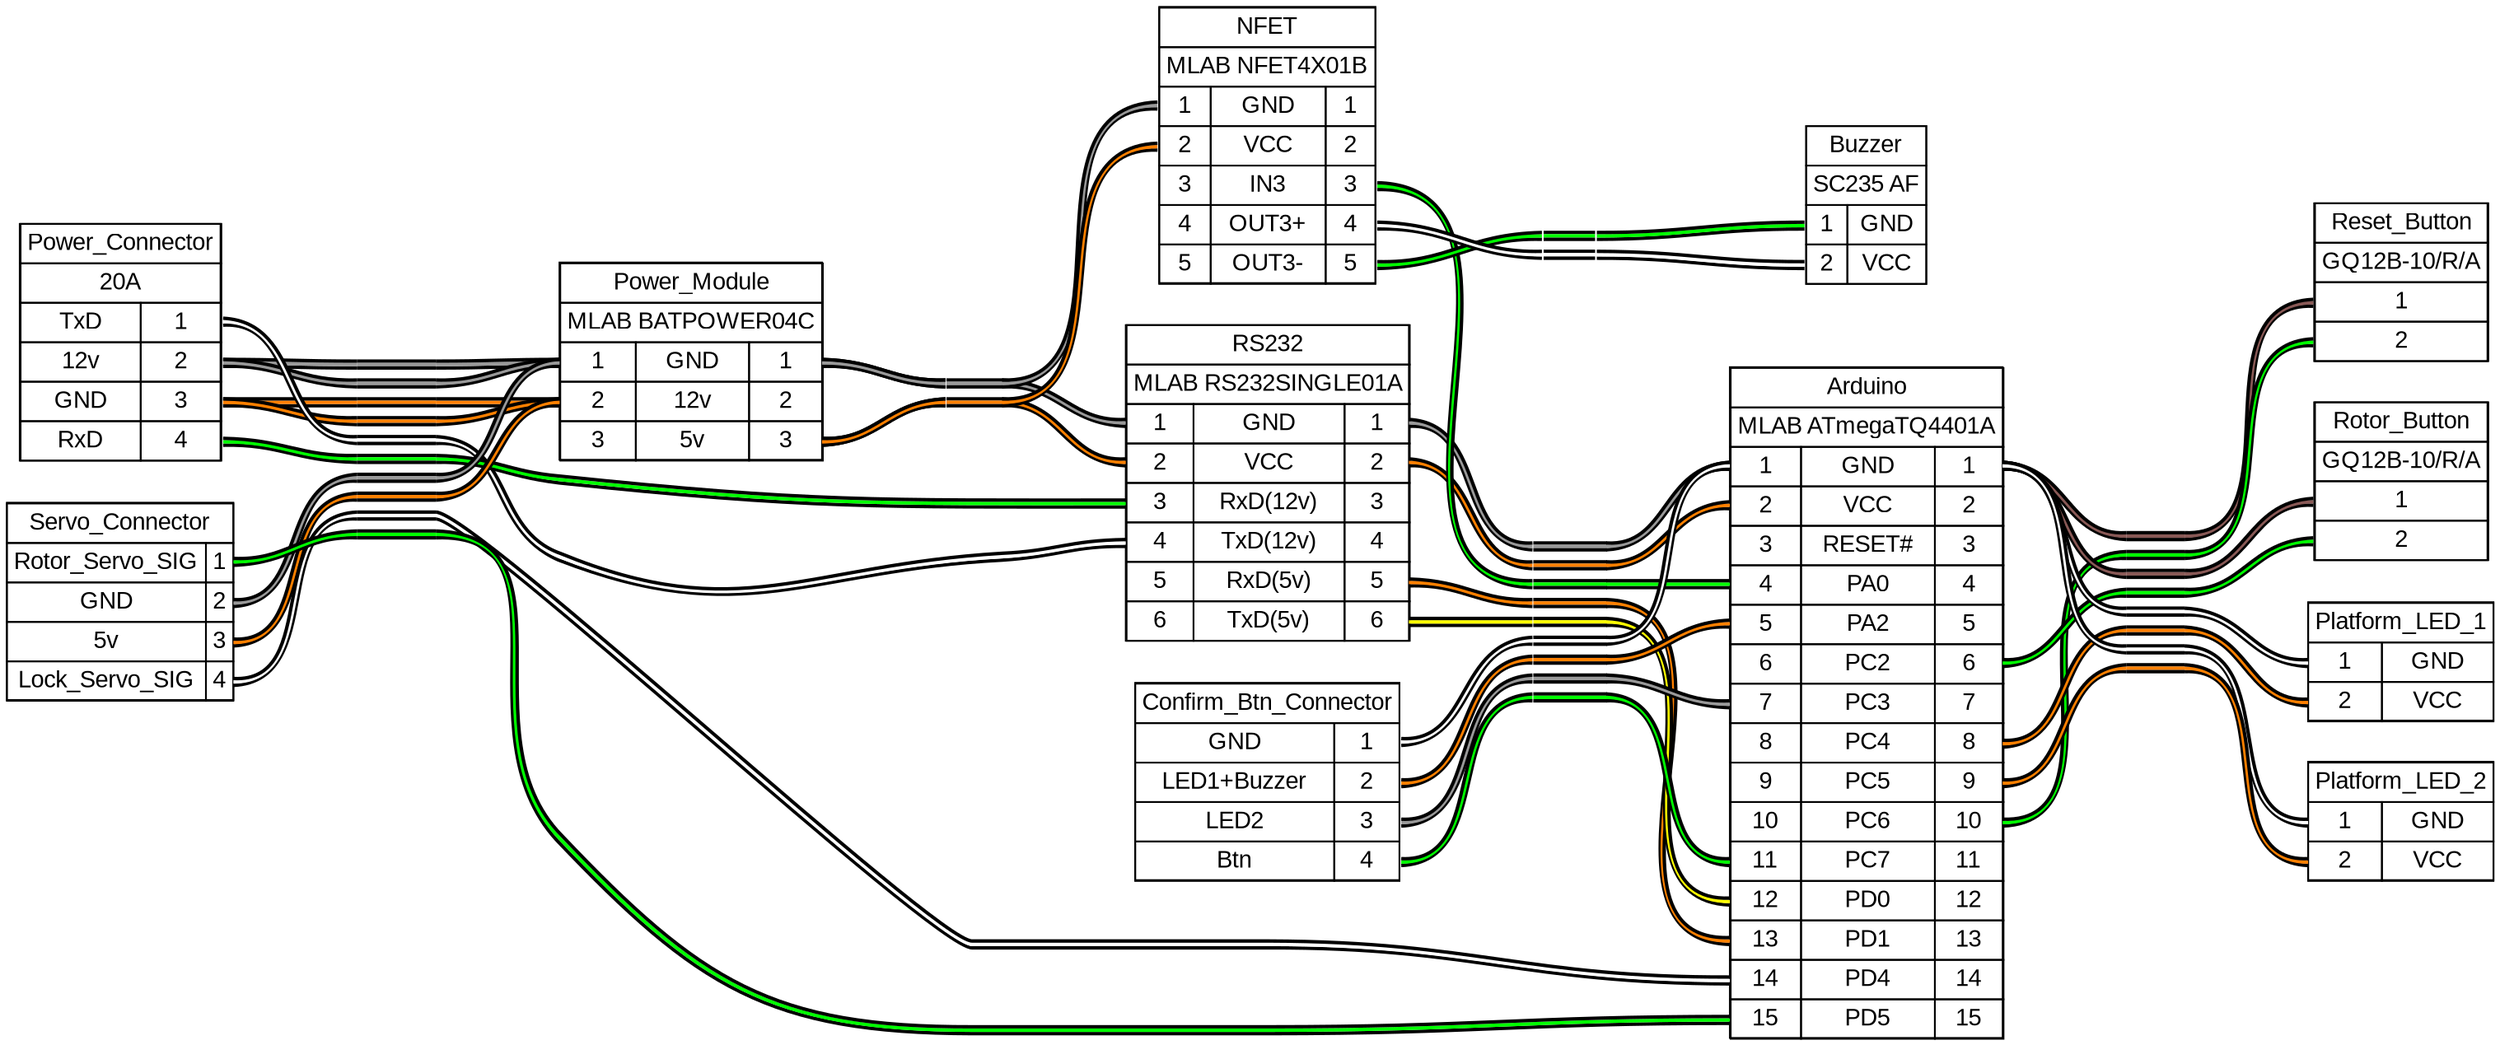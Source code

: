 graph {
// Graph generated by WireViz 0.3.2
// https://github.com/formatc1702/WireViz
	graph [bgcolor="#FFFFFF" fontname=arial nodesep=0.33 rankdir=LR ranksep=1]
	node [fillcolor="#FFFFFF" fontname=arial height=0 margin=0 shape=none style=filled width=0]
	edge [fontname=arial style=bold]
	Power_Connector [label=<
<table border="0" cellspacing="0" cellpadding="0">
 <tr><td>
  <table border="0" cellspacing="0" cellpadding="3" cellborder="1"><tr>
   <td balign="left">Power_Connector</td>
  </tr></table>
 </td></tr>
 <tr><td>
  <table border="0" cellspacing="0" cellpadding="3" cellborder="1"><tr>
   <td balign="left">20A</td>
  </tr></table>
 </td></tr>
 <tr><td>
  <table border="0" cellspacing="0" cellpadding="3" cellborder="1">
   <tr>
    <td>TxD</td>
    <td port="p1r">1</td>
   </tr>
   <tr>
    <td>12v</td>
    <td port="p2r">2</td>
   </tr>
   <tr>
    <td>GND</td>
    <td port="p3r">3</td>
   </tr>
   <tr>
    <td>RxD</td>
    <td port="p4r">4</td>
   </tr>
  </table>
 </td></tr>
</table>
> fillcolor="#FFFFFF" shape=box style=filled]
	RS232 [label=<
<table border="0" cellspacing="0" cellpadding="0">
 <tr><td>
  <table border="0" cellspacing="0" cellpadding="3" cellborder="1"><tr>
   <td balign="left">RS232</td>
  </tr></table>
 </td></tr>
 <tr><td>
  <table border="0" cellspacing="0" cellpadding="3" cellborder="1"><tr>
   <td balign="left">MLAB RS232SINGLE01A</td>
  </tr></table>
 </td></tr>
 <tr><td>
  <table border="0" cellspacing="0" cellpadding="3" cellborder="1">
   <tr>
    <td port="p1l">1</td>
    <td>GND</td>
    <td port="p1r">1</td>
   </tr>
   <tr>
    <td port="p2l">2</td>
    <td>VCC</td>
    <td port="p2r">2</td>
   </tr>
   <tr>
    <td port="p3l">3</td>
    <td>RxD(12v)</td>
    <td port="p3r">3</td>
   </tr>
   <tr>
    <td port="p4l">4</td>
    <td>TxD(12v)</td>
    <td port="p4r">4</td>
   </tr>
   <tr>
    <td port="p5l">5</td>
    <td>RxD(5v)</td>
    <td port="p5r">5</td>
   </tr>
   <tr>
    <td port="p6l">6</td>
    <td>TxD(5v)</td>
    <td port="p6r">6</td>
   </tr>
  </table>
 </td></tr>
</table>
> fillcolor="#FFFFFF" shape=box style=filled]
	Power_Module [label=<
<table border="0" cellspacing="0" cellpadding="0">
 <tr><td>
  <table border="0" cellspacing="0" cellpadding="3" cellborder="1"><tr>
   <td balign="left">Power_Module</td>
  </tr></table>
 </td></tr>
 <tr><td>
  <table border="0" cellspacing="0" cellpadding="3" cellborder="1"><tr>
   <td balign="left">MLAB BATPOWER04C</td>
  </tr></table>
 </td></tr>
 <tr><td>
  <table border="0" cellspacing="0" cellpadding="3" cellborder="1">
   <tr>
    <td port="p1l">1</td>
    <td>GND</td>
    <td port="p1r">1</td>
   </tr>
   <tr>
    <td port="p2l">2</td>
    <td>12v</td>
    <td port="p2r">2</td>
   </tr>
   <tr>
    <td port="p3l">3</td>
    <td>5v</td>
    <td port="p3r">3</td>
   </tr>
  </table>
 </td></tr>
</table>
> fillcolor="#FFFFFF" shape=box style=filled]
	Arduino [label=<
<table border="0" cellspacing="0" cellpadding="0">
 <tr><td>
  <table border="0" cellspacing="0" cellpadding="3" cellborder="1"><tr>
   <td balign="left">Arduino</td>
  </tr></table>
 </td></tr>
 <tr><td>
  <table border="0" cellspacing="0" cellpadding="3" cellborder="1"><tr>
   <td balign="left">MLAB ATmegaTQ4401A</td>
  </tr></table>
 </td></tr>
 <tr><td>
  <table border="0" cellspacing="0" cellpadding="3" cellborder="1">
   <tr>
    <td port="p1l">1</td>
    <td>GND</td>
    <td port="p1r">1</td>
   </tr>
   <tr>
    <td port="p2l">2</td>
    <td>VCC</td>
    <td port="p2r">2</td>
   </tr>
   <tr>
    <td port="p3l">3</td>
    <td>RESET#</td>
    <td port="p3r">3</td>
   </tr>
   <tr>
    <td port="p4l">4</td>
    <td>PA0</td>
    <td port="p4r">4</td>
   </tr>
   <tr>
    <td port="p5l">5</td>
    <td>PA2</td>
    <td port="p5r">5</td>
   </tr>
   <tr>
    <td port="p6l">6</td>
    <td>PC2</td>
    <td port="p6r">6</td>
   </tr>
   <tr>
    <td port="p7l">7</td>
    <td>PC3</td>
    <td port="p7r">7</td>
   </tr>
   <tr>
    <td port="p8l">8</td>
    <td>PC4</td>
    <td port="p8r">8</td>
   </tr>
   <tr>
    <td port="p9l">9</td>
    <td>PC5</td>
    <td port="p9r">9</td>
   </tr>
   <tr>
    <td port="p10l">10</td>
    <td>PC6</td>
    <td port="p10r">10</td>
   </tr>
   <tr>
    <td port="p11l">11</td>
    <td>PC7</td>
    <td port="p11r">11</td>
   </tr>
   <tr>
    <td port="p12l">12</td>
    <td>PD0</td>
    <td port="p12r">12</td>
   </tr>
   <tr>
    <td port="p13l">13</td>
    <td>PD1</td>
    <td port="p13r">13</td>
   </tr>
   <tr>
    <td port="p14l">14</td>
    <td>PD4</td>
    <td port="p14r">14</td>
   </tr>
   <tr>
    <td port="p15l">15</td>
    <td>PD5</td>
    <td port="p15r">15</td>
   </tr>
  </table>
 </td></tr>
</table>
> fillcolor="#FFFFFF" shape=box style=filled]
	NFET [label=<
<table border="0" cellspacing="0" cellpadding="0">
 <tr><td>
  <table border="0" cellspacing="0" cellpadding="3" cellborder="1"><tr>
   <td balign="left">NFET</td>
  </tr></table>
 </td></tr>
 <tr><td>
  <table border="0" cellspacing="0" cellpadding="3" cellborder="1"><tr>
   <td balign="left">MLAB NFET4X01B</td>
  </tr></table>
 </td></tr>
 <tr><td>
  <table border="0" cellspacing="0" cellpadding="3" cellborder="1">
   <tr>
    <td port="p1l">1</td>
    <td>GND</td>
    <td port="p1r">1</td>
   </tr>
   <tr>
    <td port="p2l">2</td>
    <td>VCC</td>
    <td port="p2r">2</td>
   </tr>
   <tr>
    <td port="p3l">3</td>
    <td>IN3</td>
    <td port="p3r">3</td>
   </tr>
   <tr>
    <td port="p4l">4</td>
    <td>OUT3+</td>
    <td port="p4r">4</td>
   </tr>
   <tr>
    <td port="p5l">5</td>
    <td>OUT3-</td>
    <td port="p5r">5</td>
   </tr>
  </table>
 </td></tr>
</table>
> fillcolor="#FFFFFF" shape=box style=filled]
	Buzzer [label=<
<table border="0" cellspacing="0" cellpadding="0">
 <tr><td>
  <table border="0" cellspacing="0" cellpadding="3" cellborder="1"><tr>
   <td balign="left">Buzzer</td>
  </tr></table>
 </td></tr>
 <tr><td>
  <table border="0" cellspacing="0" cellpadding="3" cellborder="1"><tr>
   <td balign="left">SC235 AF</td>
  </tr></table>
 </td></tr>
 <tr><td>
  <table border="0" cellspacing="0" cellpadding="3" cellborder="1">
   <tr>
    <td port="p1l">1</td>
    <td>GND</td>
   </tr>
   <tr>
    <td port="p2l">2</td>
    <td>VCC</td>
   </tr>
  </table>
 </td></tr>
</table>
> fillcolor="#FFFFFF" shape=box style=filled]
	Reset_Button [label=<
<table border="0" cellspacing="0" cellpadding="0">
 <tr><td>
  <table border="0" cellspacing="0" cellpadding="3" cellborder="1"><tr>
   <td balign="left">Reset_Button</td>
  </tr></table>
 </td></tr>
 <tr><td>
  <table border="0" cellspacing="0" cellpadding="3" cellborder="1"><tr>
   <td balign="left">GQ12B-10/R/A</td>
  </tr></table>
 </td></tr>
 <tr><td>
  <table border="0" cellspacing="0" cellpadding="3" cellborder="1">
   <tr>
    <td port="p1l">1</td>
   </tr>
   <tr>
    <td port="p2l">2</td>
   </tr>
  </table>
 </td></tr>
</table>
> fillcolor="#FFFFFF" shape=box style=filled]
	Rotor_Button [label=<
<table border="0" cellspacing="0" cellpadding="0">
 <tr><td>
  <table border="0" cellspacing="0" cellpadding="3" cellborder="1"><tr>
   <td balign="left">Rotor_Button</td>
  </tr></table>
 </td></tr>
 <tr><td>
  <table border="0" cellspacing="0" cellpadding="3" cellborder="1"><tr>
   <td balign="left">GQ12B-10/R/A</td>
  </tr></table>
 </td></tr>
 <tr><td>
  <table border="0" cellspacing="0" cellpadding="3" cellborder="1">
   <tr>
    <td port="p1l">1</td>
   </tr>
   <tr>
    <td port="p2l">2</td>
   </tr>
  </table>
 </td></tr>
</table>
> fillcolor="#FFFFFF" shape=box style=filled]
	Platform_LED_1 [label=<
<table border="0" cellspacing="0" cellpadding="0">
 <tr><td>
  <table border="0" cellspacing="0" cellpadding="3" cellborder="1"><tr>
   <td balign="left">Platform_LED_1</td>
  </tr></table>
 </td></tr>
 <tr><td>
  <table border="0" cellspacing="0" cellpadding="3" cellborder="1">
   <tr>
    <td port="p1l">1</td>
    <td>GND</td>
   </tr>
   <tr>
    <td port="p2l">2</td>
    <td>VCC</td>
   </tr>
  </table>
 </td></tr>
</table>
> fillcolor="#FFFFFF" shape=box style=filled]
	Platform_LED_2 [label=<
<table border="0" cellspacing="0" cellpadding="0">
 <tr><td>
  <table border="0" cellspacing="0" cellpadding="3" cellborder="1"><tr>
   <td balign="left">Platform_LED_2</td>
  </tr></table>
 </td></tr>
 <tr><td>
  <table border="0" cellspacing="0" cellpadding="3" cellborder="1">
   <tr>
    <td port="p1l">1</td>
    <td>GND</td>
   </tr>
   <tr>
    <td port="p2l">2</td>
    <td>VCC</td>
   </tr>
  </table>
 </td></tr>
</table>
> fillcolor="#FFFFFF" shape=box style=filled]
	Servo_Connector [label=<
<table border="0" cellspacing="0" cellpadding="0">
 <tr><td>
  <table border="0" cellspacing="0" cellpadding="3" cellborder="1"><tr>
   <td balign="left">Servo_Connector</td>
  </tr></table>
 </td></tr>
 <tr><td>
  <table border="0" cellspacing="0" cellpadding="3" cellborder="1">
   <tr>
    <td>Rotor_Servo_SIG</td>
    <td port="p1r">1</td>
   </tr>
   <tr>
    <td>GND</td>
    <td port="p2r">2</td>
   </tr>
   <tr>
    <td>5v</td>
    <td port="p3r">3</td>
   </tr>
   <tr>
    <td>Lock_Servo_SIG</td>
    <td port="p4r">4</td>
   </tr>
  </table>
 </td></tr>
</table>
> fillcolor="#FFFFFF" shape=box style=filled]
	Confirm_Btn_Connector [label=<
<table border="0" cellspacing="0" cellpadding="0">
 <tr><td>
  <table border="0" cellspacing="0" cellpadding="3" cellborder="1"><tr>
   <td balign="left">Confirm_Btn_Connector</td>
  </tr></table>
 </td></tr>
 <tr><td>
  <table border="0" cellspacing="0" cellpadding="3" cellborder="1">
   <tr>
    <td>GND</td>
    <td port="p1r">1</td>
   </tr>
   <tr>
    <td>LED1+Buzzer</td>
    <td port="p2r">2</td>
   </tr>
   <tr>
    <td>LED2</td>
    <td port="p3r">3</td>
   </tr>
   <tr>
    <td>Btn</td>
    <td port="p4r">4</td>
   </tr>
  </table>
 </td></tr>
</table>
> fillcolor="#FFFFFF" shape=box style=filled]
	edge [color="#000000:#999999:#000000"]
	Power_Connector:p2r:e -- PW_1:w1:w
	PW_1:w1:e -- Power_Module:p1l:w
	edge [color="#000000:#999999:#000000"]
	Power_Connector:p2r:e -- PW_1:w2:w
	PW_1:w2:e -- Power_Module:p1l:w
	edge [color="#000000:#ff8000:#000000"]
	Power_Connector:p3r:e -- PW_1:w3:w
	PW_1:w3:e -- Power_Module:p2l:w
	edge [color="#000000:#ff8000:#000000"]
	Power_Connector:p3r:e -- PW_1:w4:w
	PW_1:w4:e -- Power_Module:p2l:w
	edge [color="#000000:#ffffff:#000000"]
	Power_Connector:p1r:e -- PW_1:w5:w
	PW_1:w5:e -- RS232:p4l:w
	edge [color="#000000:#00ff00:#000000"]
	Power_Connector:p4r:e -- PW_1:w6:w
	PW_1:w6:e -- RS232:p3l:w
	edge [color="#000000:#999999:#000000"]
	Servo_Connector:p2r:e -- PW_1:w7:w
	PW_1:w7:e -- Power_Module:p1l:w
	edge [color="#000000:#ff8000:#000000"]
	Servo_Connector:p3r:e -- PW_1:w8:w
	PW_1:w8:e -- Power_Module:p2l:w
	edge [color="#000000:#ffffff:#000000"]
	Servo_Connector:p4r:e -- PW_1:w9:w
	PW_1:w9:e -- Arduino:p14l:w
	edge [color="#000000:#00ff00:#000000"]
	Servo_Connector:p1r:e -- PW_1:w10:w
	PW_1:w10:e -- Arduino:p15l:w
	PW_1 [label=<
<table border="0" cellspacing="0" cellpadding="0">
 <tr><td>
  <table border="0" cellspacing="0" cellborder="0">
   <tr><td>&nbsp;</td></tr>
   <tr>
    <td>Power_Connector:2:12v</td>
    <td>
     1:GY
    </td>
    <td>Power_Module:1:GND</td>
   </tr>
   <tr>
    <td colspan="3" border="0" cellspacing="0" cellpadding="0" port="w1" height="6">
     <table cellspacing="0" cellborder="0" border="0">
      <tr><td colspan="3" cellpadding="0" height="2" bgcolor="#000000" border="0"></td></tr>
      <tr><td colspan="3" cellpadding="0" height="2" bgcolor="#999999" border="0"></td></tr>
      <tr><td colspan="3" cellpadding="0" height="2" bgcolor="#000000" border="0"></td></tr>
     </table>
    </td>
   </tr>
   <tr>
    <td>Power_Connector:2:12v</td>
    <td>
     2:GY
    </td>
    <td>Power_Module:1:GND</td>
   </tr>
   <tr>
    <td colspan="3" border="0" cellspacing="0" cellpadding="0" port="w2" height="6">
     <table cellspacing="0" cellborder="0" border="0">
      <tr><td colspan="3" cellpadding="0" height="2" bgcolor="#000000" border="0"></td></tr>
      <tr><td colspan="3" cellpadding="0" height="2" bgcolor="#999999" border="0"></td></tr>
      <tr><td colspan="3" cellpadding="0" height="2" bgcolor="#000000" border="0"></td></tr>
     </table>
    </td>
   </tr>
   <tr>
    <td>Power_Connector:3:GND</td>
    <td>
     3:OG
    </td>
    <td>Power_Module:2:12v</td>
   </tr>
   <tr>
    <td colspan="3" border="0" cellspacing="0" cellpadding="0" port="w3" height="6">
     <table cellspacing="0" cellborder="0" border="0">
      <tr><td colspan="3" cellpadding="0" height="2" bgcolor="#000000" border="0"></td></tr>
      <tr><td colspan="3" cellpadding="0" height="2" bgcolor="#ff8000" border="0"></td></tr>
      <tr><td colspan="3" cellpadding="0" height="2" bgcolor="#000000" border="0"></td></tr>
     </table>
    </td>
   </tr>
   <tr>
    <td>Power_Connector:3:GND</td>
    <td>
     4:OG
    </td>
    <td>Power_Module:2:12v</td>
   </tr>
   <tr>
    <td colspan="3" border="0" cellspacing="0" cellpadding="0" port="w4" height="6">
     <table cellspacing="0" cellborder="0" border="0">
      <tr><td colspan="3" cellpadding="0" height="2" bgcolor="#000000" border="0"></td></tr>
      <tr><td colspan="3" cellpadding="0" height="2" bgcolor="#ff8000" border="0"></td></tr>
      <tr><td colspan="3" cellpadding="0" height="2" bgcolor="#000000" border="0"></td></tr>
     </table>
    </td>
   </tr>
   <tr>
    <td>Power_Connector:1:TxD</td>
    <td>
     5:WH
    </td>
    <td>RS232:4:TxD(12v)</td>
   </tr>
   <tr>
    <td colspan="3" border="0" cellspacing="0" cellpadding="0" port="w5" height="6">
     <table cellspacing="0" cellborder="0" border="0">
      <tr><td colspan="3" cellpadding="0" height="2" bgcolor="#000000" border="0"></td></tr>
      <tr><td colspan="3" cellpadding="0" height="2" bgcolor="#ffffff" border="0"></td></tr>
      <tr><td colspan="3" cellpadding="0" height="2" bgcolor="#000000" border="0"></td></tr>
     </table>
    </td>
   </tr>
   <tr>
    <td>Power_Connector:4:RxD</td>
    <td>
     6:GN
    </td>
    <td>RS232:3:RxD(12v)</td>
   </tr>
   <tr>
    <td colspan="3" border="0" cellspacing="0" cellpadding="0" port="w6" height="6">
     <table cellspacing="0" cellborder="0" border="0">
      <tr><td colspan="3" cellpadding="0" height="2" bgcolor="#000000" border="0"></td></tr>
      <tr><td colspan="3" cellpadding="0" height="2" bgcolor="#00ff00" border="0"></td></tr>
      <tr><td colspan="3" cellpadding="0" height="2" bgcolor="#000000" border="0"></td></tr>
     </table>
    </td>
   </tr>
   <tr>
    <td>Servo_Connector:2:GND</td>
    <td>
     7:GY
    </td>
    <td>Power_Module:1:GND</td>
   </tr>
   <tr>
    <td colspan="3" border="0" cellspacing="0" cellpadding="0" port="w7" height="6">
     <table cellspacing="0" cellborder="0" border="0">
      <tr><td colspan="3" cellpadding="0" height="2" bgcolor="#000000" border="0"></td></tr>
      <tr><td colspan="3" cellpadding="0" height="2" bgcolor="#999999" border="0"></td></tr>
      <tr><td colspan="3" cellpadding="0" height="2" bgcolor="#000000" border="0"></td></tr>
     </table>
    </td>
   </tr>
   <tr>
    <td>Servo_Connector:3:5v</td>
    <td>
     8:OG
    </td>
    <td>Power_Module:2:12v</td>
   </tr>
   <tr>
    <td colspan="3" border="0" cellspacing="0" cellpadding="0" port="w8" height="6">
     <table cellspacing="0" cellborder="0" border="0">
      <tr><td colspan="3" cellpadding="0" height="2" bgcolor="#000000" border="0"></td></tr>
      <tr><td colspan="3" cellpadding="0" height="2" bgcolor="#ff8000" border="0"></td></tr>
      <tr><td colspan="3" cellpadding="0" height="2" bgcolor="#000000" border="0"></td></tr>
     </table>
    </td>
   </tr>
   <tr>
    <td>Servo_Connector:4:Lock_Servo_SIG</td>
    <td>
     9:WH
    </td>
    <td>Arduino:14:PD4</td>
   </tr>
   <tr>
    <td colspan="3" border="0" cellspacing="0" cellpadding="0" port="w9" height="6">
     <table cellspacing="0" cellborder="0" border="0">
      <tr><td colspan="3" cellpadding="0" height="2" bgcolor="#000000" border="0"></td></tr>
      <tr><td colspan="3" cellpadding="0" height="2" bgcolor="#ffffff" border="0"></td></tr>
      <tr><td colspan="3" cellpadding="0" height="2" bgcolor="#000000" border="0"></td></tr>
     </table>
    </td>
   </tr>
   <tr>
    <td>Servo_Connector:1:Rotor_Servo_SIG</td>
    <td>
     10:GN
    </td>
    <td>Arduino:15:PD5</td>
   </tr>
   <tr>
    <td colspan="3" border="0" cellspacing="0" cellpadding="0" port="w10" height="6">
     <table cellspacing="0" cellborder="0" border="0">
      <tr><td colspan="3" cellpadding="0" height="2" bgcolor="#000000" border="0"></td></tr>
      <tr><td colspan="3" cellpadding="0" height="2" bgcolor="#00ff00" border="0"></td></tr>
      <tr><td colspan="3" cellpadding="0" height="2" bgcolor="#000000" border="0"></td></tr>
     </table>
    </td>
   </tr>
   <tr><td>&nbsp;</td></tr>
  </table>
 </td></tr>
</table>
> fillcolor="#FFFFFF" shape=none style=filled fontsize=0.1 fontcolor=white]
	edge [color="#000000:#999999:#000000"]
	Power_Module:p1r:e -- PW_2:w1:w
	PW_2:w1:e -- RS232:p1l:w
	edge [color="#000000:#ff8000:#000000"]
	Power_Module:p3r:e -- PW_2:w2:w
	PW_2:w2:e -- RS232:p2l:w
	edge [color="#000000:#999999:#000000"]
	Power_Module:p1r:e -- PW_2:w1:w
	PW_2:w1:e -- NFET:p1l:w
	edge [color="#000000:#ff8000:#000000"]
	Power_Module:p3r:e -- PW_2:w2:w
	PW_2:w2:e -- NFET:p2l:w
	PW_2 [label=<
<table border="0" cellspacing="0" cellpadding="0">
 <tr><td>
  <table border="0" cellspacing="0" cellborder="0">
   <tr><td>&nbsp;</td></tr>
   <tr>
    <td>Power_Module:1:GND</td>
    <td>
     1:GY
    </td>
    <td>RS232:1:GND</td>
   </tr>
   <tr>
    <td colspan="3" border="0" cellspacing="0" cellpadding="0" port="w1" height="6">
     <table cellspacing="0" cellborder="0" border="0">
      <tr><td colspan="3" cellpadding="0" height="2" bgcolor="#000000" border="0"></td></tr>
      <tr><td colspan="3" cellpadding="0" height="2" bgcolor="#999999" border="0"></td></tr>
      <tr><td colspan="3" cellpadding="0" height="2" bgcolor="#000000" border="0"></td></tr>
     </table>
    </td>
   </tr>
   <tr>
    <td>Power_Module:3:5v</td>
    <td>
     2:OG
    </td>
    <td>RS232:2:VCC</td>
   </tr>
   <tr>
    <td colspan="3" border="0" cellspacing="0" cellpadding="0" port="w2" height="6">
     <table cellspacing="0" cellborder="0" border="0">
      <tr><td colspan="3" cellpadding="0" height="2" bgcolor="#000000" border="0"></td></tr>
      <tr><td colspan="3" cellpadding="0" height="2" bgcolor="#ff8000" border="0"></td></tr>
      <tr><td colspan="3" cellpadding="0" height="2" bgcolor="#000000" border="0"></td></tr>
     </table>
    </td>
   </tr>
   <tr><td>&nbsp;</td></tr>
  </table>
 </td></tr>
</table>
> fillcolor="#FFFFFF" shape=none style=filled fontsize=0.1 fontcolor=white]
	edge [color="#000000:#999999:#000000"]
	RS232:p1r:e -- PW_3:w1:w
	PW_3:w1:e -- Arduino:p1l:w
	edge [color="#000000:#ff8000:#000000"]
	RS232:p2r:e -- PW_3:w2:w
	PW_3:w2:e -- Arduino:p2l:w
	edge [color="#000000:#ff8000:#000000"]
	RS232:p5r:e -- PW_3:w4:w
	PW_3:w4:e -- Arduino:p13l:w
	edge [color="#000000:#ffff00:#000000"]
	RS232:p6r:e -- PW_3:w5:w
	PW_3:w5:e -- Arduino:p12l:w
	edge [color="#000000:#00ff00:#000000"]
	NFET:p3r:e -- PW_3:w3:w
	PW_3:w3:e -- Arduino:p4l:w
	edge [color="#000000:#ffffff:#000000"]
	Confirm_Btn_Connector:p1r:e -- PW_3:w6:w
	PW_3:w6:e -- Arduino:p1l:w
	edge [color="#000000:#ff8000:#000000"]
	Confirm_Btn_Connector:p2r:e -- PW_3:w7:w
	PW_3:w7:e -- Arduino:p5l:w
	edge [color="#000000:#999999:#000000"]
	Confirm_Btn_Connector:p3r:e -- PW_3:w8:w
	PW_3:w8:e -- Arduino:p7l:w
	edge [color="#000000:#00ff00:#000000"]
	Confirm_Btn_Connector:p4r:e -- PW_3:w9:w
	PW_3:w9:e -- Arduino:p11l:w
	PW_3 [label=<
<table border="0" cellspacing="0" cellpadding="0">
 <tr><td>
  <table border="0" cellspacing="0" cellborder="0">
   <tr><td>&nbsp;</td></tr>
   <tr>
    <td>RS232:1:GND</td>
    <td>
     1:GY
    </td>
    <td>Arduino:1:GND</td>
   </tr>
   <tr>
    <td colspan="3" border="0" cellspacing="0" cellpadding="0" port="w1" height="6">
     <table cellspacing="0" cellborder="0" border="0">
      <tr><td colspan="3" cellpadding="0" height="2" bgcolor="#000000" border="0"></td></tr>
      <tr><td colspan="3" cellpadding="0" height="2" bgcolor="#999999" border="0"></td></tr>
      <tr><td colspan="3" cellpadding="0" height="2" bgcolor="#000000" border="0"></td></tr>
     </table>
    </td>
   </tr>
   <tr>
    <td>RS232:2:VCC</td>
    <td>
     2:OG
    </td>
    <td>Arduino:2:VCC</td>
   </tr>
   <tr>
    <td colspan="3" border="0" cellspacing="0" cellpadding="0" port="w2" height="6">
     <table cellspacing="0" cellborder="0" border="0">
      <tr><td colspan="3" cellpadding="0" height="2" bgcolor="#000000" border="0"></td></tr>
      <tr><td colspan="3" cellpadding="0" height="2" bgcolor="#ff8000" border="0"></td></tr>
      <tr><td colspan="3" cellpadding="0" height="2" bgcolor="#000000" border="0"></td></tr>
     </table>
    </td>
   </tr>
   <tr>
    <td>NFET:3:IN3</td>
    <td>
     3:GN
    </td>
    <td>Arduino:4:PA0</td>
   </tr>
   <tr>
    <td colspan="3" border="0" cellspacing="0" cellpadding="0" port="w3" height="6">
     <table cellspacing="0" cellborder="0" border="0">
      <tr><td colspan="3" cellpadding="0" height="2" bgcolor="#000000" border="0"></td></tr>
      <tr><td colspan="3" cellpadding="0" height="2" bgcolor="#00ff00" border="0"></td></tr>
      <tr><td colspan="3" cellpadding="0" height="2" bgcolor="#000000" border="0"></td></tr>
     </table>
    </td>
   </tr>
   <tr>
    <td>RS232:5:RxD(5v)</td>
    <td>
     4:OG
    </td>
    <td>Arduino:13:PD1</td>
   </tr>
   <tr>
    <td colspan="3" border="0" cellspacing="0" cellpadding="0" port="w4" height="6">
     <table cellspacing="0" cellborder="0" border="0">
      <tr><td colspan="3" cellpadding="0" height="2" bgcolor="#000000" border="0"></td></tr>
      <tr><td colspan="3" cellpadding="0" height="2" bgcolor="#ff8000" border="0"></td></tr>
      <tr><td colspan="3" cellpadding="0" height="2" bgcolor="#000000" border="0"></td></tr>
     </table>
    </td>
   </tr>
   <tr>
    <td>RS232:6:TxD(5v)</td>
    <td>
     5:YE
    </td>
    <td>Arduino:12:PD0</td>
   </tr>
   <tr>
    <td colspan="3" border="0" cellspacing="0" cellpadding="0" port="w5" height="6">
     <table cellspacing="0" cellborder="0" border="0">
      <tr><td colspan="3" cellpadding="0" height="2" bgcolor="#000000" border="0"></td></tr>
      <tr><td colspan="3" cellpadding="0" height="2" bgcolor="#ffff00" border="0"></td></tr>
      <tr><td colspan="3" cellpadding="0" height="2" bgcolor="#000000" border="0"></td></tr>
     </table>
    </td>
   </tr>
   <tr>
    <td>Confirm_Btn_Connector:1:GND</td>
    <td>
     6:WH
    </td>
    <td>Arduino:1:GND</td>
   </tr>
   <tr>
    <td colspan="3" border="0" cellspacing="0" cellpadding="0" port="w6" height="6">
     <table cellspacing="0" cellborder="0" border="0">
      <tr><td colspan="3" cellpadding="0" height="2" bgcolor="#000000" border="0"></td></tr>
      <tr><td colspan="3" cellpadding="0" height="2" bgcolor="#ffffff" border="0"></td></tr>
      <tr><td colspan="3" cellpadding="0" height="2" bgcolor="#000000" border="0"></td></tr>
     </table>
    </td>
   </tr>
   <tr>
    <td>Confirm_Btn_Connector:2:LED1+Buzzer</td>
    <td>
     7:OG
    </td>
    <td>Arduino:5:PA2</td>
   </tr>
   <tr>
    <td colspan="3" border="0" cellspacing="0" cellpadding="0" port="w7" height="6">
     <table cellspacing="0" cellborder="0" border="0">
      <tr><td colspan="3" cellpadding="0" height="2" bgcolor="#000000" border="0"></td></tr>
      <tr><td colspan="3" cellpadding="0" height="2" bgcolor="#ff8000" border="0"></td></tr>
      <tr><td colspan="3" cellpadding="0" height="2" bgcolor="#000000" border="0"></td></tr>
     </table>
    </td>
   </tr>
   <tr>
    <td>Confirm_Btn_Connector:3:LED2</td>
    <td>
     8:GY
    </td>
    <td>Arduino:7:PC3</td>
   </tr>
   <tr>
    <td colspan="3" border="0" cellspacing="0" cellpadding="0" port="w8" height="6">
     <table cellspacing="0" cellborder="0" border="0">
      <tr><td colspan="3" cellpadding="0" height="2" bgcolor="#000000" border="0"></td></tr>
      <tr><td colspan="3" cellpadding="0" height="2" bgcolor="#999999" border="0"></td></tr>
      <tr><td colspan="3" cellpadding="0" height="2" bgcolor="#000000" border="0"></td></tr>
     </table>
    </td>
   </tr>
   <tr>
    <td>Confirm_Btn_Connector:4:Btn</td>
    <td>
     9:GN
    </td>
    <td>Arduino:11:PC7</td>
   </tr>
   <tr>
    <td colspan="3" border="0" cellspacing="0" cellpadding="0" port="w9" height="6">
     <table cellspacing="0" cellborder="0" border="0">
      <tr><td colspan="3" cellpadding="0" height="2" bgcolor="#000000" border="0"></td></tr>
      <tr><td colspan="3" cellpadding="0" height="2" bgcolor="#00ff00" border="0"></td></tr>
      <tr><td colspan="3" cellpadding="0" height="2" bgcolor="#000000" border="0"></td></tr>
     </table>
    </td>
   </tr>
   <tr><td>&nbsp;</td></tr>
  </table>
 </td></tr>
</table>
> fillcolor="#FFFFFF" shape=none style=filled fontsize=0.1 fontcolor=white]
	edge [color="#000000:#00ff00:#000000"]
	NFET:p5r:e -- PW_4:w1:w
	PW_4:w1:e -- Buzzer:p1l:w
	edge [color="#000000:#ffffff:#000000"]
	NFET:p4r:e -- PW_4:w2:w
	PW_4:w2:e -- Buzzer:p2l:w
	PW_4 [label=<
<table border="0" cellspacing="0" cellpadding="0">
 <tr><td>
  <table border="0" cellspacing="0" cellborder="0">
   <tr><td>&nbsp;</td></tr>
   <tr>
    <td>NFET:5:OUT3-</td>
    <td>
     1:GN
    </td>
    <td>Buzzer:1:GND</td>
   </tr>
   <tr>
    <td colspan="3" border="0" cellspacing="0" cellpadding="0" port="w1" height="6">
     <table cellspacing="0" cellborder="0" border="0">
      <tr><td colspan="3" cellpadding="0" height="2" bgcolor="#000000" border="0"></td></tr>
      <tr><td colspan="3" cellpadding="0" height="2" bgcolor="#00ff00" border="0"></td></tr>
      <tr><td colspan="3" cellpadding="0" height="2" bgcolor="#000000" border="0"></td></tr>
     </table>
    </td>
   </tr>
   <tr>
    <td>NFET:4:OUT3+</td>
    <td>
     2:WH
    </td>
    <td>Buzzer:2:VCC</td>
   </tr>
   <tr>
    <td colspan="3" border="0" cellspacing="0" cellpadding="0" port="w2" height="6">
     <table cellspacing="0" cellborder="0" border="0">
      <tr><td colspan="3" cellpadding="0" height="2" bgcolor="#000000" border="0"></td></tr>
      <tr><td colspan="3" cellpadding="0" height="2" bgcolor="#ffffff" border="0"></td></tr>
      <tr><td colspan="3" cellpadding="0" height="2" bgcolor="#000000" border="0"></td></tr>
     </table>
    </td>
   </tr>
   <tr><td>&nbsp;</td></tr>
  </table>
 </td></tr>
</table>
> fillcolor="#FFFFFF" shape=none style=filled fontsize=0.1 fontcolor=white]
	edge [color="#000000:#895956:#000000"]
	Arduino:p1r:e -- PW_5:w1:w
	PW_5:w1:e -- Reset_Button:p1l:w
	edge [color="#000000:#00ff00:#000000"]
	Arduino:p10r:e -- PW_5:w2:w
	PW_5:w2:e -- Reset_Button:p2l:w
	edge [color="#000000:#895956:#000000"]
	Arduino:p1r:e -- PW_5:w3:w
	PW_5:w3:e -- Rotor_Button:p1l:w
	edge [color="#000000:#00ff00:#000000"]
	Arduino:p6r:e -- PW_5:w4:w
	PW_5:w4:e -- Rotor_Button:p2l:w
	edge [color="#000000:#ffffff:#000000"]
	Arduino:p1r:e -- PW_5:w5:w
	PW_5:w5:e -- Platform_LED_1:p1l:w
	edge [color="#000000:#ff8000:#000000"]
	Arduino:p8r:e -- PW_5:w6:w
	PW_5:w6:e -- Platform_LED_1:p2l:w
	edge [color="#000000:#ffffff:#000000"]
	Arduino:p1r:e -- PW_5:w7:w
	PW_5:w7:e -- Platform_LED_2:p1l:w
	edge [color="#000000:#ff8000:#000000"]
	Arduino:p9r:e -- PW_5:w8:w
	PW_5:w8:e -- Platform_LED_2:p2l:w
	PW_5 [label=<
<table border="0" cellspacing="0" cellpadding="0">
 <tr><td>
  <table border="0" cellspacing="0" cellborder="0">
   <tr><td>&nbsp;</td></tr>
   <tr>
    <td>Arduino:1:GND</td>
    <td>
     1:BN
    </td>
    <td>Reset_Button:1</td>
   </tr>
   <tr>
    <td colspan="3" border="0" cellspacing="0" cellpadding="0" port="w1" height="6">
     <table cellspacing="0" cellborder="0" border="0">
      <tr><td colspan="3" cellpadding="0" height="2" bgcolor="#000000" border="0"></td></tr>
      <tr><td colspan="3" cellpadding="0" height="2" bgcolor="#895956" border="0"></td></tr>
      <tr><td colspan="3" cellpadding="0" height="2" bgcolor="#000000" border="0"></td></tr>
     </table>
    </td>
   </tr>
   <tr>
    <td>Arduino:10:PC6</td>
    <td>
     2:GN
    </td>
    <td>Reset_Button:2</td>
   </tr>
   <tr>
    <td colspan="3" border="0" cellspacing="0" cellpadding="0" port="w2" height="6">
     <table cellspacing="0" cellborder="0" border="0">
      <tr><td colspan="3" cellpadding="0" height="2" bgcolor="#000000" border="0"></td></tr>
      <tr><td colspan="3" cellpadding="0" height="2" bgcolor="#00ff00" border="0"></td></tr>
      <tr><td colspan="3" cellpadding="0" height="2" bgcolor="#000000" border="0"></td></tr>
     </table>
    </td>
   </tr>
   <tr>
    <td>Arduino:1:GND</td>
    <td>
     3:BN
    </td>
    <td>Rotor_Button:1</td>
   </tr>
   <tr>
    <td colspan="3" border="0" cellspacing="0" cellpadding="0" port="w3" height="6">
     <table cellspacing="0" cellborder="0" border="0">
      <tr><td colspan="3" cellpadding="0" height="2" bgcolor="#000000" border="0"></td></tr>
      <tr><td colspan="3" cellpadding="0" height="2" bgcolor="#895956" border="0"></td></tr>
      <tr><td colspan="3" cellpadding="0" height="2" bgcolor="#000000" border="0"></td></tr>
     </table>
    </td>
   </tr>
   <tr>
    <td>Arduino:6:PC2</td>
    <td>
     4:GN
    </td>
    <td>Rotor_Button:2</td>
   </tr>
   <tr>
    <td colspan="3" border="0" cellspacing="0" cellpadding="0" port="w4" height="6">
     <table cellspacing="0" cellborder="0" border="0">
      <tr><td colspan="3" cellpadding="0" height="2" bgcolor="#000000" border="0"></td></tr>
      <tr><td colspan="3" cellpadding="0" height="2" bgcolor="#00ff00" border="0"></td></tr>
      <tr><td colspan="3" cellpadding="0" height="2" bgcolor="#000000" border="0"></td></tr>
     </table>
    </td>
   </tr>
   <tr>
    <td>Arduino:1:GND</td>
    <td>
     5:WH
    </td>
    <td>Platform_LED_1:1:GND</td>
   </tr>
   <tr>
    <td colspan="3" border="0" cellspacing="0" cellpadding="0" port="w5" height="6">
     <table cellspacing="0" cellborder="0" border="0">
      <tr><td colspan="3" cellpadding="0" height="2" bgcolor="#000000" border="0"></td></tr>
      <tr><td colspan="3" cellpadding="0" height="2" bgcolor="#ffffff" border="0"></td></tr>
      <tr><td colspan="3" cellpadding="0" height="2" bgcolor="#000000" border="0"></td></tr>
     </table>
    </td>
   </tr>
   <tr>
    <td>Arduino:8:PC4</td>
    <td>
     6:OG
    </td>
    <td>Platform_LED_1:2:VCC</td>
   </tr>
   <tr>
    <td colspan="3" border="0" cellspacing="0" cellpadding="0" port="w6" height="6">
     <table cellspacing="0" cellborder="0" border="0">
      <tr><td colspan="3" cellpadding="0" height="2" bgcolor="#000000" border="0"></td></tr>
      <tr><td colspan="3" cellpadding="0" height="2" bgcolor="#ff8000" border="0"></td></tr>
      <tr><td colspan="3" cellpadding="0" height="2" bgcolor="#000000" border="0"></td></tr>
     </table>
    </td>
   </tr>
   <tr>
    <td>Arduino:1:GND</td>
    <td>
     7:WH
    </td>
    <td>Platform_LED_2:1:GND</td>
   </tr>
   <tr>
    <td colspan="3" border="0" cellspacing="0" cellpadding="0" port="w7" height="6">
     <table cellspacing="0" cellborder="0" border="0">
      <tr><td colspan="3" cellpadding="0" height="2" bgcolor="#000000" border="0"></td></tr>
      <tr><td colspan="3" cellpadding="0" height="2" bgcolor="#ffffff" border="0"></td></tr>
      <tr><td colspan="3" cellpadding="0" height="2" bgcolor="#000000" border="0"></td></tr>
     </table>
    </td>
   </tr>
   <tr>
    <td>Arduino:9:PC5</td>
    <td>
     8:OG
    </td>
    <td>Platform_LED_2:2:VCC</td>
   </tr>
   <tr>
    <td colspan="3" border="0" cellspacing="0" cellpadding="0" port="w8" height="6">
     <table cellspacing="0" cellborder="0" border="0">
      <tr><td colspan="3" cellpadding="0" height="2" bgcolor="#000000" border="0"></td></tr>
      <tr><td colspan="3" cellpadding="0" height="2" bgcolor="#ff8000" border="0"></td></tr>
      <tr><td colspan="3" cellpadding="0" height="2" bgcolor="#000000" border="0"></td></tr>
     </table>
    </td>
   </tr>
   <tr><td>&nbsp;</td></tr>
  </table>
 </td></tr>
</table>
> fillcolor="#FFFFFF" shape=none style=filled fontsize=0.1 fontcolor=white]
}
